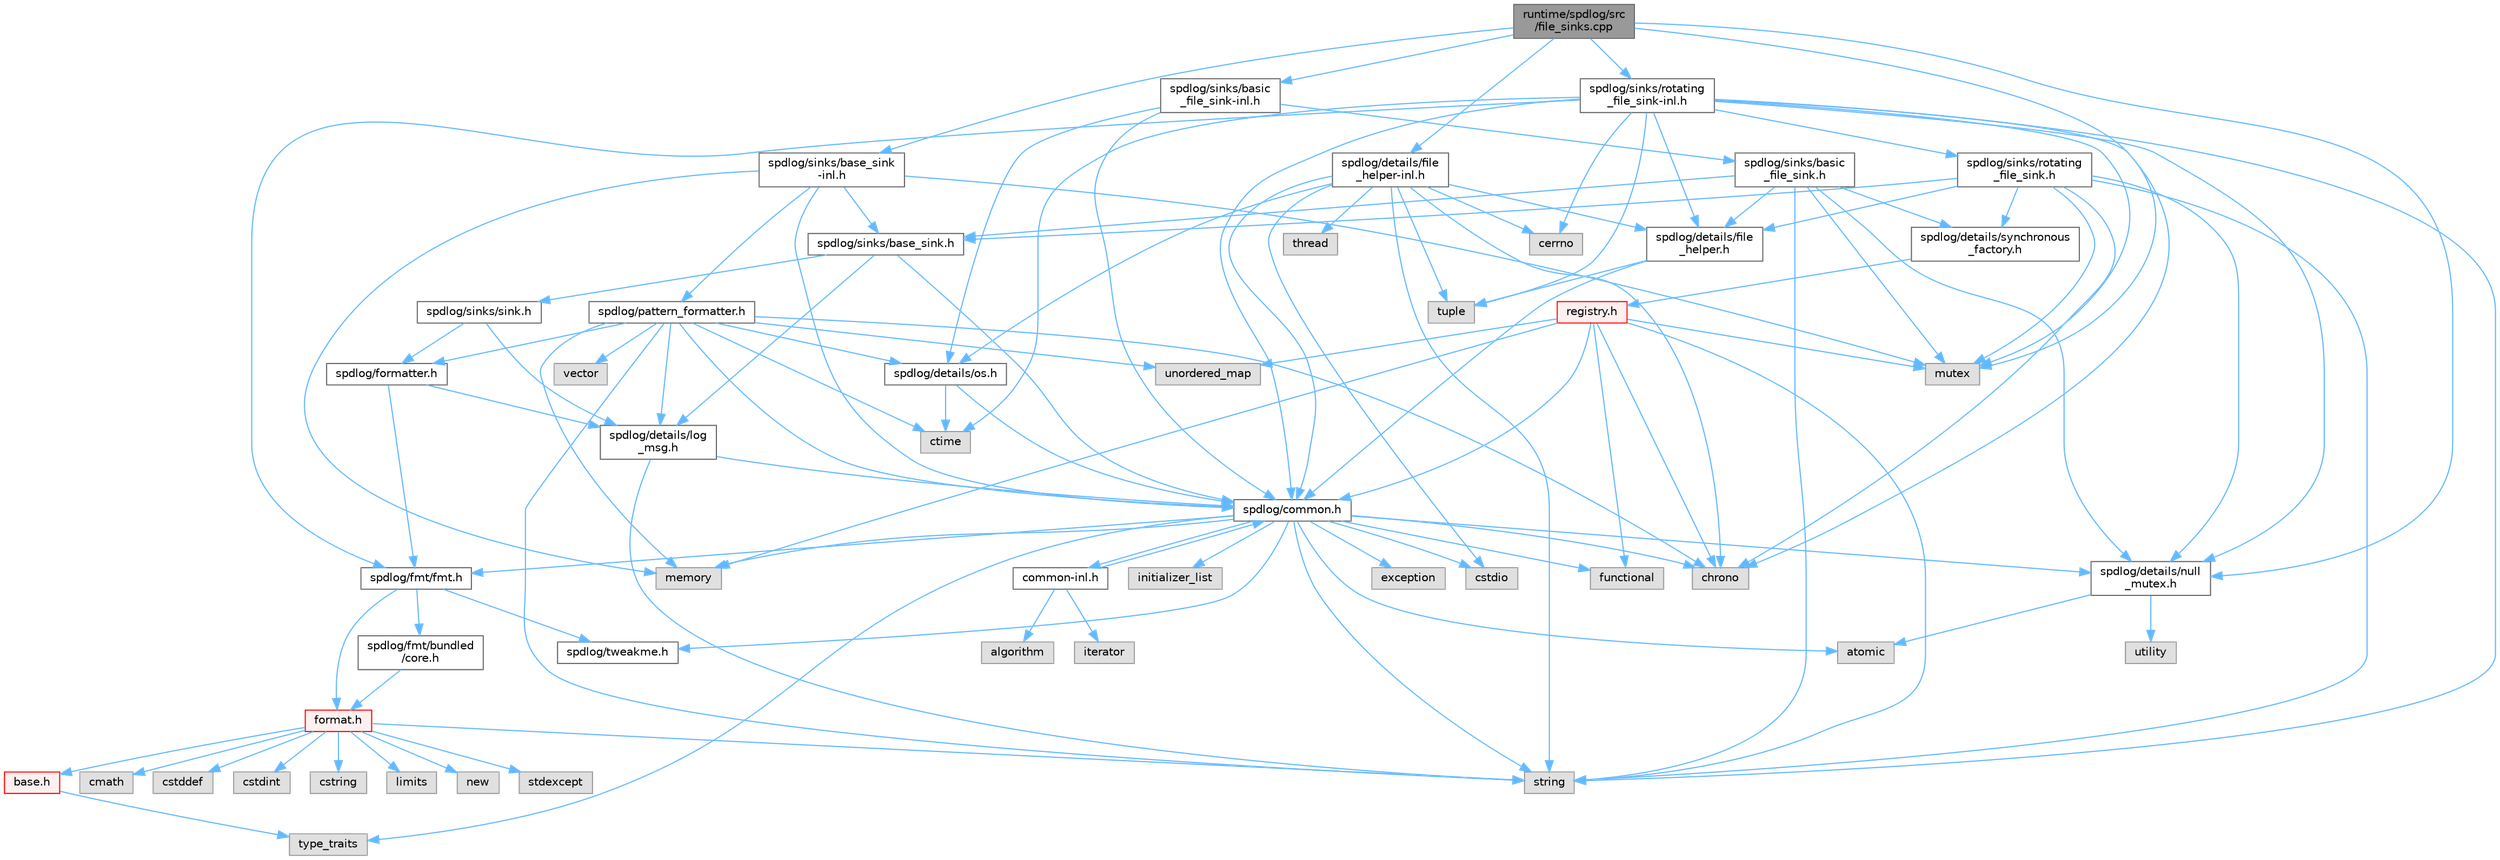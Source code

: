 digraph "runtime/spdlog/src/file_sinks.cpp"
{
 // LATEX_PDF_SIZE
  bgcolor="transparent";
  edge [fontname=Helvetica,fontsize=10,labelfontname=Helvetica,labelfontsize=10];
  node [fontname=Helvetica,fontsize=10,shape=box,height=0.2,width=0.4];
  Node1 [id="Node000001",label="runtime/spdlog/src\l/file_sinks.cpp",height=0.2,width=0.4,color="gray40", fillcolor="grey60", style="filled", fontcolor="black",tooltip=" "];
  Node1 -> Node2 [id="edge1_Node000001_Node000002",color="steelblue1",style="solid",tooltip=" "];
  Node2 [id="Node000002",label="spdlog/details/file\l_helper-inl.h",height=0.2,width=0.4,color="grey40", fillcolor="white", style="filled",URL="$file__helper-inl_8h.html",tooltip=" "];
  Node2 -> Node3 [id="edge2_Node000002_Node000003",color="steelblue1",style="solid",tooltip=" "];
  Node3 [id="Node000003",label="spdlog/details/file\l_helper.h",height=0.2,width=0.4,color="grey40", fillcolor="white", style="filled",URL="$file__helper_8h.html",tooltip=" "];
  Node3 -> Node4 [id="edge3_Node000003_Node000004",color="steelblue1",style="solid",tooltip=" "];
  Node4 [id="Node000004",label="spdlog/common.h",height=0.2,width=0.4,color="grey40", fillcolor="white", style="filled",URL="$common_8h.html",tooltip=" "];
  Node4 -> Node5 [id="edge4_Node000004_Node000005",color="steelblue1",style="solid",tooltip=" "];
  Node5 [id="Node000005",label="spdlog/details/null\l_mutex.h",height=0.2,width=0.4,color="grey40", fillcolor="white", style="filled",URL="$null__mutex_8h.html",tooltip=" "];
  Node5 -> Node6 [id="edge5_Node000005_Node000006",color="steelblue1",style="solid",tooltip=" "];
  Node6 [id="Node000006",label="atomic",height=0.2,width=0.4,color="grey60", fillcolor="#E0E0E0", style="filled",tooltip=" "];
  Node5 -> Node7 [id="edge6_Node000005_Node000007",color="steelblue1",style="solid",tooltip=" "];
  Node7 [id="Node000007",label="utility",height=0.2,width=0.4,color="grey60", fillcolor="#E0E0E0", style="filled",tooltip=" "];
  Node4 -> Node8 [id="edge7_Node000004_Node000008",color="steelblue1",style="solid",tooltip=" "];
  Node8 [id="Node000008",label="spdlog/tweakme.h",height=0.2,width=0.4,color="grey40", fillcolor="white", style="filled",URL="$tweakme_8h.html",tooltip=" "];
  Node4 -> Node6 [id="edge8_Node000004_Node000006",color="steelblue1",style="solid",tooltip=" "];
  Node4 -> Node9 [id="edge9_Node000004_Node000009",color="steelblue1",style="solid",tooltip=" "];
  Node9 [id="Node000009",label="chrono",height=0.2,width=0.4,color="grey60", fillcolor="#E0E0E0", style="filled",tooltip=" "];
  Node4 -> Node10 [id="edge10_Node000004_Node000010",color="steelblue1",style="solid",tooltip=" "];
  Node10 [id="Node000010",label="cstdio",height=0.2,width=0.4,color="grey60", fillcolor="#E0E0E0", style="filled",tooltip=" "];
  Node4 -> Node11 [id="edge11_Node000004_Node000011",color="steelblue1",style="solid",tooltip=" "];
  Node11 [id="Node000011",label="exception",height=0.2,width=0.4,color="grey60", fillcolor="#E0E0E0", style="filled",tooltip=" "];
  Node4 -> Node12 [id="edge12_Node000004_Node000012",color="steelblue1",style="solid",tooltip=" "];
  Node12 [id="Node000012",label="functional",height=0.2,width=0.4,color="grey60", fillcolor="#E0E0E0", style="filled",tooltip=" "];
  Node4 -> Node13 [id="edge13_Node000004_Node000013",color="steelblue1",style="solid",tooltip=" "];
  Node13 [id="Node000013",label="initializer_list",height=0.2,width=0.4,color="grey60", fillcolor="#E0E0E0", style="filled",tooltip=" "];
  Node4 -> Node14 [id="edge14_Node000004_Node000014",color="steelblue1",style="solid",tooltip=" "];
  Node14 [id="Node000014",label="memory",height=0.2,width=0.4,color="grey60", fillcolor="#E0E0E0", style="filled",tooltip=" "];
  Node4 -> Node15 [id="edge15_Node000004_Node000015",color="steelblue1",style="solid",tooltip=" "];
  Node15 [id="Node000015",label="string",height=0.2,width=0.4,color="grey60", fillcolor="#E0E0E0", style="filled",tooltip=" "];
  Node4 -> Node16 [id="edge16_Node000004_Node000016",color="steelblue1",style="solid",tooltip=" "];
  Node16 [id="Node000016",label="type_traits",height=0.2,width=0.4,color="grey60", fillcolor="#E0E0E0", style="filled",tooltip=" "];
  Node4 -> Node17 [id="edge17_Node000004_Node000017",color="steelblue1",style="solid",tooltip=" "];
  Node17 [id="Node000017",label="spdlog/fmt/fmt.h",height=0.2,width=0.4,color="grey40", fillcolor="white", style="filled",URL="$fmt_8h.html",tooltip=" "];
  Node17 -> Node8 [id="edge18_Node000017_Node000008",color="steelblue1",style="solid",tooltip=" "];
  Node17 -> Node18 [id="edge19_Node000017_Node000018",color="steelblue1",style="solid",tooltip=" "];
  Node18 [id="Node000018",label="spdlog/fmt/bundled\l/core.h",height=0.2,width=0.4,color="grey40", fillcolor="white", style="filled",URL="$core_8h.html",tooltip=" "];
  Node18 -> Node19 [id="edge20_Node000018_Node000019",color="steelblue1",style="solid",tooltip=" "];
  Node19 [id="Node000019",label="format.h",height=0.2,width=0.4,color="red", fillcolor="#FFF0F0", style="filled",URL="$spdlog_2include_2spdlog_2fmt_2bundled_2format_8h.html",tooltip=" "];
  Node19 -> Node20 [id="edge21_Node000019_Node000020",color="steelblue1",style="solid",tooltip=" "];
  Node20 [id="Node000020",label="base.h",height=0.2,width=0.4,color="red", fillcolor="#FFF0F0", style="filled",URL="$base_8h.html",tooltip=" "];
  Node20 -> Node16 [id="edge22_Node000020_Node000016",color="steelblue1",style="solid",tooltip=" "];
  Node19 -> Node167 [id="edge23_Node000019_Node000167",color="steelblue1",style="solid",tooltip=" "];
  Node167 [id="Node000167",label="cmath",height=0.2,width=0.4,color="grey60", fillcolor="#E0E0E0", style="filled",tooltip=" "];
  Node19 -> Node26 [id="edge24_Node000019_Node000026",color="steelblue1",style="solid",tooltip=" "];
  Node26 [id="Node000026",label="cstddef",height=0.2,width=0.4,color="grey60", fillcolor="#E0E0E0", style="filled",tooltip=" "];
  Node19 -> Node27 [id="edge25_Node000019_Node000027",color="steelblue1",style="solid",tooltip=" "];
  Node27 [id="Node000027",label="cstdint",height=0.2,width=0.4,color="grey60", fillcolor="#E0E0E0", style="filled",tooltip=" "];
  Node19 -> Node29 [id="edge26_Node000019_Node000029",color="steelblue1",style="solid",tooltip=" "];
  Node29 [id="Node000029",label="cstring",height=0.2,width=0.4,color="grey60", fillcolor="#E0E0E0", style="filled",tooltip=" "];
  Node19 -> Node168 [id="edge27_Node000019_Node000168",color="steelblue1",style="solid",tooltip=" "];
  Node168 [id="Node000168",label="limits",height=0.2,width=0.4,color="grey60", fillcolor="#E0E0E0", style="filled",tooltip=" "];
  Node19 -> Node65 [id="edge28_Node000019_Node000065",color="steelblue1",style="solid",tooltip=" "];
  Node65 [id="Node000065",label="new",height=0.2,width=0.4,color="grey60", fillcolor="#E0E0E0", style="filled",tooltip=" "];
  Node19 -> Node169 [id="edge29_Node000019_Node000169",color="steelblue1",style="solid",tooltip=" "];
  Node169 [id="Node000169",label="stdexcept",height=0.2,width=0.4,color="grey60", fillcolor="#E0E0E0", style="filled",tooltip=" "];
  Node19 -> Node15 [id="edge30_Node000019_Node000015",color="steelblue1",style="solid",tooltip=" "];
  Node17 -> Node19 [id="edge31_Node000017_Node000019",color="steelblue1",style="solid",tooltip=" "];
  Node4 -> Node176 [id="edge32_Node000004_Node000176",color="steelblue1",style="solid",tooltip=" "];
  Node176 [id="Node000176",label="common-inl.h",height=0.2,width=0.4,color="grey40", fillcolor="white", style="filled",URL="$common-inl_8h.html",tooltip=" "];
  Node176 -> Node4 [id="edge33_Node000176_Node000004",color="steelblue1",style="solid",tooltip=" "];
  Node176 -> Node172 [id="edge34_Node000176_Node000172",color="steelblue1",style="solid",tooltip=" "];
  Node172 [id="Node000172",label="algorithm",height=0.2,width=0.4,color="grey60", fillcolor="#E0E0E0", style="filled",tooltip=" "];
  Node176 -> Node177 [id="edge35_Node000176_Node000177",color="steelblue1",style="solid",tooltip=" "];
  Node177 [id="Node000177",label="iterator",height=0.2,width=0.4,color="grey60", fillcolor="#E0E0E0", style="filled",tooltip=" "];
  Node3 -> Node178 [id="edge36_Node000003_Node000178",color="steelblue1",style="solid",tooltip=" "];
  Node178 [id="Node000178",label="tuple",height=0.2,width=0.4,color="grey60", fillcolor="#E0E0E0", style="filled",tooltip=" "];
  Node2 -> Node4 [id="edge37_Node000002_Node000004",color="steelblue1",style="solid",tooltip=" "];
  Node2 -> Node179 [id="edge38_Node000002_Node000179",color="steelblue1",style="solid",tooltip=" "];
  Node179 [id="Node000179",label="spdlog/details/os.h",height=0.2,width=0.4,color="grey40", fillcolor="white", style="filled",URL="$details_2os_8h.html",tooltip=" "];
  Node179 -> Node180 [id="edge39_Node000179_Node000180",color="steelblue1",style="solid",tooltip=" "];
  Node180 [id="Node000180",label="ctime",height=0.2,width=0.4,color="grey60", fillcolor="#E0E0E0", style="filled",tooltip=" "];
  Node179 -> Node4 [id="edge40_Node000179_Node000004",color="steelblue1",style="solid",tooltip=" "];
  Node2 -> Node173 [id="edge41_Node000002_Node000173",color="steelblue1",style="solid",tooltip=" "];
  Node173 [id="Node000173",label="cerrno",height=0.2,width=0.4,color="grey60", fillcolor="#E0E0E0", style="filled",tooltip=" "];
  Node2 -> Node9 [id="edge42_Node000002_Node000009",color="steelblue1",style="solid",tooltip=" "];
  Node2 -> Node10 [id="edge43_Node000002_Node000010",color="steelblue1",style="solid",tooltip=" "];
  Node2 -> Node15 [id="edge44_Node000002_Node000015",color="steelblue1",style="solid",tooltip=" "];
  Node2 -> Node181 [id="edge45_Node000002_Node000181",color="steelblue1",style="solid",tooltip=" "];
  Node181 [id="Node000181",label="thread",height=0.2,width=0.4,color="grey60", fillcolor="#E0E0E0", style="filled",tooltip=" "];
  Node2 -> Node178 [id="edge46_Node000002_Node000178",color="steelblue1",style="solid",tooltip=" "];
  Node1 -> Node5 [id="edge47_Node000001_Node000005",color="steelblue1",style="solid",tooltip=" "];
  Node1 -> Node182 [id="edge48_Node000001_Node000182",color="steelblue1",style="solid",tooltip=" "];
  Node182 [id="Node000182",label="spdlog/sinks/base_sink\l-inl.h",height=0.2,width=0.4,color="grey40", fillcolor="white", style="filled",URL="$base__sink-inl_8h.html",tooltip=" "];
  Node182 -> Node183 [id="edge49_Node000182_Node000183",color="steelblue1",style="solid",tooltip=" "];
  Node183 [id="Node000183",label="spdlog/sinks/base_sink.h",height=0.2,width=0.4,color="grey40", fillcolor="white", style="filled",URL="$base__sink_8h.html",tooltip=" "];
  Node183 -> Node4 [id="edge50_Node000183_Node000004",color="steelblue1",style="solid",tooltip=" "];
  Node183 -> Node184 [id="edge51_Node000183_Node000184",color="steelblue1",style="solid",tooltip=" "];
  Node184 [id="Node000184",label="spdlog/details/log\l_msg.h",height=0.2,width=0.4,color="grey40", fillcolor="white", style="filled",URL="$log__msg_8h.html",tooltip=" "];
  Node184 -> Node4 [id="edge52_Node000184_Node000004",color="steelblue1",style="solid",tooltip=" "];
  Node184 -> Node15 [id="edge53_Node000184_Node000015",color="steelblue1",style="solid",tooltip=" "];
  Node183 -> Node185 [id="edge54_Node000183_Node000185",color="steelblue1",style="solid",tooltip=" "];
  Node185 [id="Node000185",label="spdlog/sinks/sink.h",height=0.2,width=0.4,color="grey40", fillcolor="white", style="filled",URL="$sink_8h.html",tooltip=" "];
  Node185 -> Node184 [id="edge55_Node000185_Node000184",color="steelblue1",style="solid",tooltip=" "];
  Node185 -> Node186 [id="edge56_Node000185_Node000186",color="steelblue1",style="solid",tooltip=" "];
  Node186 [id="Node000186",label="spdlog/formatter.h",height=0.2,width=0.4,color="grey40", fillcolor="white", style="filled",URL="$formatter_8h.html",tooltip=" "];
  Node186 -> Node184 [id="edge57_Node000186_Node000184",color="steelblue1",style="solid",tooltip=" "];
  Node186 -> Node17 [id="edge58_Node000186_Node000017",color="steelblue1",style="solid",tooltip=" "];
  Node182 -> Node4 [id="edge59_Node000182_Node000004",color="steelblue1",style="solid",tooltip=" "];
  Node182 -> Node187 [id="edge60_Node000182_Node000187",color="steelblue1",style="solid",tooltip=" "];
  Node187 [id="Node000187",label="spdlog/pattern_formatter.h",height=0.2,width=0.4,color="grey40", fillcolor="white", style="filled",URL="$pattern__formatter_8h.html",tooltip=" "];
  Node187 -> Node4 [id="edge61_Node000187_Node000004",color="steelblue1",style="solid",tooltip=" "];
  Node187 -> Node184 [id="edge62_Node000187_Node000184",color="steelblue1",style="solid",tooltip=" "];
  Node187 -> Node179 [id="edge63_Node000187_Node000179",color="steelblue1",style="solid",tooltip=" "];
  Node187 -> Node186 [id="edge64_Node000187_Node000186",color="steelblue1",style="solid",tooltip=" "];
  Node187 -> Node9 [id="edge65_Node000187_Node000009",color="steelblue1",style="solid",tooltip=" "];
  Node187 -> Node180 [id="edge66_Node000187_Node000180",color="steelblue1",style="solid",tooltip=" "];
  Node187 -> Node14 [id="edge67_Node000187_Node000014",color="steelblue1",style="solid",tooltip=" "];
  Node187 -> Node15 [id="edge68_Node000187_Node000015",color="steelblue1",style="solid",tooltip=" "];
  Node187 -> Node188 [id="edge69_Node000187_Node000188",color="steelblue1",style="solid",tooltip=" "];
  Node188 [id="Node000188",label="unordered_map",height=0.2,width=0.4,color="grey60", fillcolor="#E0E0E0", style="filled",tooltip=" "];
  Node187 -> Node189 [id="edge70_Node000187_Node000189",color="steelblue1",style="solid",tooltip=" "];
  Node189 [id="Node000189",label="vector",height=0.2,width=0.4,color="grey60", fillcolor="#E0E0E0", style="filled",tooltip=" "];
  Node182 -> Node14 [id="edge71_Node000182_Node000014",color="steelblue1",style="solid",tooltip=" "];
  Node182 -> Node190 [id="edge72_Node000182_Node000190",color="steelblue1",style="solid",tooltip=" "];
  Node190 [id="Node000190",label="mutex",height=0.2,width=0.4,color="grey60", fillcolor="#E0E0E0", style="filled",tooltip=" "];
  Node1 -> Node191 [id="edge73_Node000001_Node000191",color="steelblue1",style="solid",tooltip=" "];
  Node191 [id="Node000191",label="spdlog/sinks/basic\l_file_sink-inl.h",height=0.2,width=0.4,color="grey40", fillcolor="white", style="filled",URL="$basic__file__sink-inl_8h.html",tooltip=" "];
  Node191 -> Node192 [id="edge74_Node000191_Node000192",color="steelblue1",style="solid",tooltip=" "];
  Node192 [id="Node000192",label="spdlog/sinks/basic\l_file_sink.h",height=0.2,width=0.4,color="grey40", fillcolor="white", style="filled",URL="$basic__file__sink_8h.html",tooltip=" "];
  Node192 -> Node3 [id="edge75_Node000192_Node000003",color="steelblue1",style="solid",tooltip=" "];
  Node192 -> Node5 [id="edge76_Node000192_Node000005",color="steelblue1",style="solid",tooltip=" "];
  Node192 -> Node193 [id="edge77_Node000192_Node000193",color="steelblue1",style="solid",tooltip=" "];
  Node193 [id="Node000193",label="spdlog/details/synchronous\l_factory.h",height=0.2,width=0.4,color="grey40", fillcolor="white", style="filled",URL="$synchronous__factory_8h.html",tooltip=" "];
  Node193 -> Node194 [id="edge78_Node000193_Node000194",color="steelblue1",style="solid",tooltip=" "];
  Node194 [id="Node000194",label="registry.h",height=0.2,width=0.4,color="red", fillcolor="#FFF0F0", style="filled",URL="$registry_8h.html",tooltip=" "];
  Node194 -> Node4 [id="edge79_Node000194_Node000004",color="steelblue1",style="solid",tooltip=" "];
  Node194 -> Node9 [id="edge80_Node000194_Node000009",color="steelblue1",style="solid",tooltip=" "];
  Node194 -> Node12 [id="edge81_Node000194_Node000012",color="steelblue1",style="solid",tooltip=" "];
  Node194 -> Node14 [id="edge82_Node000194_Node000014",color="steelblue1",style="solid",tooltip=" "];
  Node194 -> Node190 [id="edge83_Node000194_Node000190",color="steelblue1",style="solid",tooltip=" "];
  Node194 -> Node15 [id="edge84_Node000194_Node000015",color="steelblue1",style="solid",tooltip=" "];
  Node194 -> Node188 [id="edge85_Node000194_Node000188",color="steelblue1",style="solid",tooltip=" "];
  Node192 -> Node183 [id="edge86_Node000192_Node000183",color="steelblue1",style="solid",tooltip=" "];
  Node192 -> Node190 [id="edge87_Node000192_Node000190",color="steelblue1",style="solid",tooltip=" "];
  Node192 -> Node15 [id="edge88_Node000192_Node000015",color="steelblue1",style="solid",tooltip=" "];
  Node191 -> Node4 [id="edge89_Node000191_Node000004",color="steelblue1",style="solid",tooltip=" "];
  Node191 -> Node179 [id="edge90_Node000191_Node000179",color="steelblue1",style="solid",tooltip=" "];
  Node1 -> Node190 [id="edge91_Node000001_Node000190",color="steelblue1",style="solid",tooltip=" "];
  Node1 -> Node197 [id="edge92_Node000001_Node000197",color="steelblue1",style="solid",tooltip=" "];
  Node197 [id="Node000197",label="spdlog/sinks/rotating\l_file_sink-inl.h",height=0.2,width=0.4,color="grey40", fillcolor="white", style="filled",URL="$rotating__file__sink-inl_8h.html",tooltip=" "];
  Node197 -> Node198 [id="edge93_Node000197_Node000198",color="steelblue1",style="solid",tooltip=" "];
  Node198 [id="Node000198",label="spdlog/sinks/rotating\l_file_sink.h",height=0.2,width=0.4,color="grey40", fillcolor="white", style="filled",URL="$rotating__file__sink_8h.html",tooltip=" "];
  Node198 -> Node3 [id="edge94_Node000198_Node000003",color="steelblue1",style="solid",tooltip=" "];
  Node198 -> Node5 [id="edge95_Node000198_Node000005",color="steelblue1",style="solid",tooltip=" "];
  Node198 -> Node193 [id="edge96_Node000198_Node000193",color="steelblue1",style="solid",tooltip=" "];
  Node198 -> Node183 [id="edge97_Node000198_Node000183",color="steelblue1",style="solid",tooltip=" "];
  Node198 -> Node9 [id="edge98_Node000198_Node000009",color="steelblue1",style="solid",tooltip=" "];
  Node198 -> Node190 [id="edge99_Node000198_Node000190",color="steelblue1",style="solid",tooltip=" "];
  Node198 -> Node15 [id="edge100_Node000198_Node000015",color="steelblue1",style="solid",tooltip=" "];
  Node197 -> Node4 [id="edge101_Node000197_Node000004",color="steelblue1",style="solid",tooltip=" "];
  Node197 -> Node3 [id="edge102_Node000197_Node000003",color="steelblue1",style="solid",tooltip=" "];
  Node197 -> Node5 [id="edge103_Node000197_Node000005",color="steelblue1",style="solid",tooltip=" "];
  Node197 -> Node17 [id="edge104_Node000197_Node000017",color="steelblue1",style="solid",tooltip=" "];
  Node197 -> Node173 [id="edge105_Node000197_Node000173",color="steelblue1",style="solid",tooltip=" "];
  Node197 -> Node9 [id="edge106_Node000197_Node000009",color="steelblue1",style="solid",tooltip=" "];
  Node197 -> Node180 [id="edge107_Node000197_Node000180",color="steelblue1",style="solid",tooltip=" "];
  Node197 -> Node190 [id="edge108_Node000197_Node000190",color="steelblue1",style="solid",tooltip=" "];
  Node197 -> Node15 [id="edge109_Node000197_Node000015",color="steelblue1",style="solid",tooltip=" "];
  Node197 -> Node178 [id="edge110_Node000197_Node000178",color="steelblue1",style="solid",tooltip=" "];
}

